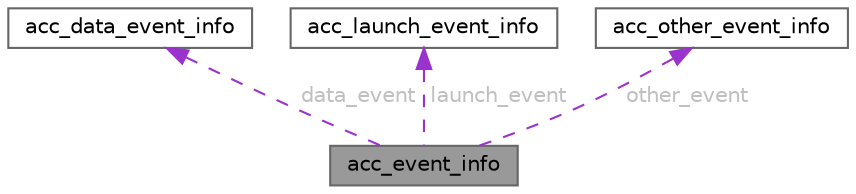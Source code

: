 digraph "acc_event_info"
{
 // LATEX_PDF_SIZE
  bgcolor="transparent";
  edge [fontname=Helvetica,fontsize=10,labelfontname=Helvetica,labelfontsize=10];
  node [fontname=Helvetica,fontsize=10,shape=box,height=0.2,width=0.4];
  Node1 [id="Node000001",label="acc_event_info",height=0.2,width=0.4,color="gray40", fillcolor="grey60", style="filled", fontcolor="black",tooltip=" "];
  Node2 -> Node1 [id="edge7_Node000001_Node000002",dir="back",color="darkorchid3",style="dashed",tooltip=" ",label=" data_event",fontcolor="grey" ];
  Node2 [id="Node000002",label="acc_data_event_info",height=0.2,width=0.4,color="gray40", fillcolor="white", style="filled",URL="$structacc__data__event__info.html",tooltip=" "];
  Node3 -> Node1 [id="edge8_Node000001_Node000003",dir="back",color="darkorchid3",style="dashed",tooltip=" ",label=" launch_event",fontcolor="grey" ];
  Node3 [id="Node000003",label="acc_launch_event_info",height=0.2,width=0.4,color="gray40", fillcolor="white", style="filled",URL="$structacc__launch__event__info.html",tooltip=" "];
  Node4 -> Node1 [id="edge9_Node000001_Node000004",dir="back",color="darkorchid3",style="dashed",tooltip=" ",label=" other_event",fontcolor="grey" ];
  Node4 [id="Node000004",label="acc_other_event_info",height=0.2,width=0.4,color="gray40", fillcolor="white", style="filled",URL="$structacc__other__event__info.html",tooltip=" "];
}
